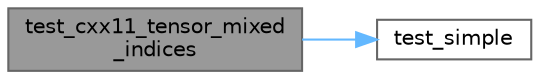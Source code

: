 digraph "test_cxx11_tensor_mixed_indices"
{
 // LATEX_PDF_SIZE
  bgcolor="transparent";
  edge [fontname=Helvetica,fontsize=10,labelfontname=Helvetica,labelfontsize=10];
  node [fontname=Helvetica,fontsize=10,shape=box,height=0.2,width=0.4];
  rankdir="LR";
  Node1 [id="Node000001",label="test_cxx11_tensor_mixed\l_indices",height=0.2,width=0.4,color="gray40", fillcolor="grey60", style="filled", fontcolor="black",tooltip=" "];
  Node1 -> Node2 [id="edge1_Node000001_Node000002",color="steelblue1",style="solid",tooltip=" "];
  Node2 [id="Node000002",label="test_simple",height=0.2,width=0.4,color="grey40", fillcolor="white", style="filled",URL="$cxx11__tensor__mixed__indices_8cpp.html#aa5c0cddc3d4c44f6b7e8e47345b4f6bb",tooltip=" "];
}
